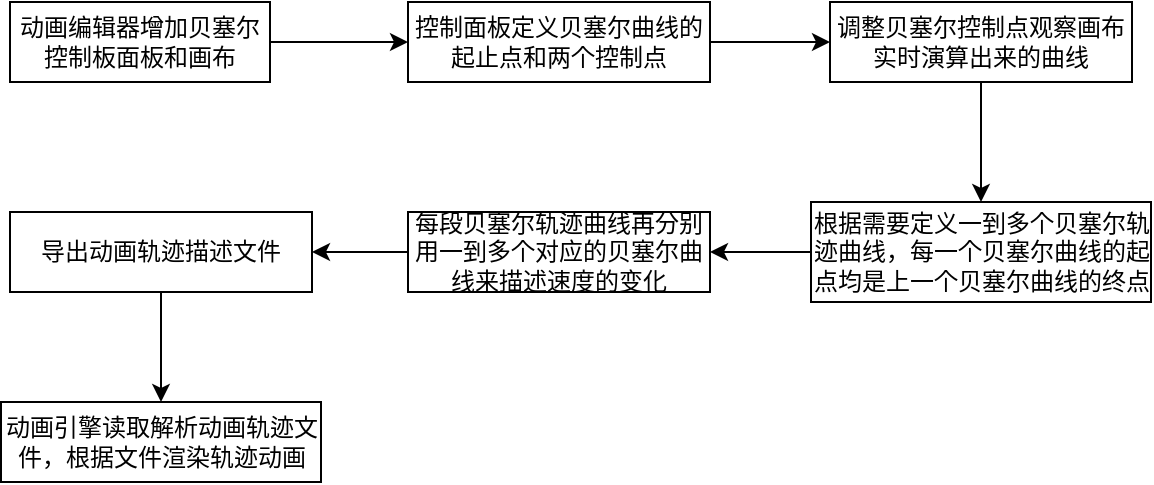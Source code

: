 <mxfile version="14.5.3" type="github">
  <diagram id="OuW8DUqOfbiBt_Pd2nJq" name="第 1 页">
    <mxGraphModel dx="1426" dy="684" grid="1" gridSize="10" guides="1" tooltips="1" connect="1" arrows="1" fold="1" page="1" pageScale="1" pageWidth="827" pageHeight="1169" math="0" shadow="0">
      <root>
        <mxCell id="0" />
        <mxCell id="1" parent="0" />
        <mxCell id="V1rvYBWvrynJF3RTsBWk-3" style="edgeStyle=orthogonalEdgeStyle;rounded=0;orthogonalLoop=1;jettySize=auto;html=1;exitX=1;exitY=0.5;exitDx=0;exitDy=0;" edge="1" parent="1" source="V1rvYBWvrynJF3RTsBWk-1" target="V1rvYBWvrynJF3RTsBWk-2">
          <mxGeometry relative="1" as="geometry" />
        </mxCell>
        <mxCell id="V1rvYBWvrynJF3RTsBWk-1" value="动画编辑器增加贝塞尔控制板面板和画布" style="rounded=0;whiteSpace=wrap;html=1;" vertex="1" parent="1">
          <mxGeometry x="150" y="150" width="130" height="40" as="geometry" />
        </mxCell>
        <mxCell id="V1rvYBWvrynJF3RTsBWk-5" style="edgeStyle=orthogonalEdgeStyle;rounded=0;orthogonalLoop=1;jettySize=auto;html=1;exitX=1;exitY=0.5;exitDx=0;exitDy=0;entryX=0;entryY=0.5;entryDx=0;entryDy=0;" edge="1" parent="1" source="V1rvYBWvrynJF3RTsBWk-2" target="V1rvYBWvrynJF3RTsBWk-4">
          <mxGeometry relative="1" as="geometry" />
        </mxCell>
        <mxCell id="V1rvYBWvrynJF3RTsBWk-2" value="控制面板定义贝塞尔曲线的起止点和两个控制点" style="rounded=0;whiteSpace=wrap;html=1;" vertex="1" parent="1">
          <mxGeometry x="349" y="150" width="151" height="40" as="geometry" />
        </mxCell>
        <mxCell id="V1rvYBWvrynJF3RTsBWk-7" style="edgeStyle=orthogonalEdgeStyle;rounded=0;orthogonalLoop=1;jettySize=auto;html=1;exitX=0.5;exitY=1;exitDx=0;exitDy=0;entryX=0.5;entryY=0;entryDx=0;entryDy=0;" edge="1" parent="1" source="V1rvYBWvrynJF3RTsBWk-4" target="V1rvYBWvrynJF3RTsBWk-6">
          <mxGeometry relative="1" as="geometry" />
        </mxCell>
        <mxCell id="V1rvYBWvrynJF3RTsBWk-4" value="调整贝塞尔控制点观察画布实时演算出来的曲线" style="rounded=0;whiteSpace=wrap;html=1;" vertex="1" parent="1">
          <mxGeometry x="560" y="150" width="151" height="40" as="geometry" />
        </mxCell>
        <mxCell id="V1rvYBWvrynJF3RTsBWk-9" style="edgeStyle=orthogonalEdgeStyle;rounded=0;orthogonalLoop=1;jettySize=auto;html=1;exitX=0;exitY=0.5;exitDx=0;exitDy=0;entryX=1;entryY=0.5;entryDx=0;entryDy=0;" edge="1" parent="1" source="V1rvYBWvrynJF3RTsBWk-6" target="V1rvYBWvrynJF3RTsBWk-8">
          <mxGeometry relative="1" as="geometry" />
        </mxCell>
        <mxCell id="V1rvYBWvrynJF3RTsBWk-6" value="根据需要定义一到多个贝塞尔轨迹曲线，每一个贝塞尔曲线的起点均是上一个贝塞尔曲线的终点" style="rounded=0;whiteSpace=wrap;html=1;" vertex="1" parent="1">
          <mxGeometry x="550.5" y="250" width="170" height="50" as="geometry" />
        </mxCell>
        <mxCell id="V1rvYBWvrynJF3RTsBWk-11" style="edgeStyle=orthogonalEdgeStyle;rounded=0;orthogonalLoop=1;jettySize=auto;html=1;exitX=0;exitY=0.5;exitDx=0;exitDy=0;entryX=1;entryY=0.5;entryDx=0;entryDy=0;" edge="1" parent="1" source="V1rvYBWvrynJF3RTsBWk-8" target="V1rvYBWvrynJF3RTsBWk-10">
          <mxGeometry relative="1" as="geometry" />
        </mxCell>
        <mxCell id="V1rvYBWvrynJF3RTsBWk-8" value="每段贝塞尔轨迹曲线再分别用一到多个对应的贝塞尔曲线来描述速度的变化" style="rounded=0;whiteSpace=wrap;html=1;" vertex="1" parent="1">
          <mxGeometry x="349" y="255" width="151" height="40" as="geometry" />
        </mxCell>
        <mxCell id="V1rvYBWvrynJF3RTsBWk-13" style="edgeStyle=orthogonalEdgeStyle;rounded=0;orthogonalLoop=1;jettySize=auto;html=1;exitX=0.5;exitY=1;exitDx=0;exitDy=0;entryX=0.5;entryY=0;entryDx=0;entryDy=0;" edge="1" parent="1" source="V1rvYBWvrynJF3RTsBWk-10" target="V1rvYBWvrynJF3RTsBWk-12">
          <mxGeometry relative="1" as="geometry" />
        </mxCell>
        <mxCell id="V1rvYBWvrynJF3RTsBWk-10" value="导出动画轨迹描述文件" style="rounded=0;whiteSpace=wrap;html=1;" vertex="1" parent="1">
          <mxGeometry x="150" y="255" width="151" height="40" as="geometry" />
        </mxCell>
        <mxCell id="V1rvYBWvrynJF3RTsBWk-12" value="动画引擎读取解析动画轨迹文件，根据文件渲染轨迹动画" style="rounded=0;whiteSpace=wrap;html=1;" vertex="1" parent="1">
          <mxGeometry x="145.5" y="350" width="160" height="40" as="geometry" />
        </mxCell>
      </root>
    </mxGraphModel>
  </diagram>
</mxfile>

